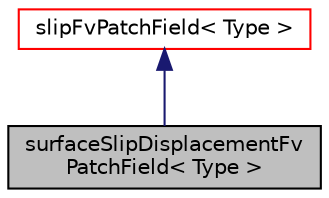 digraph "surfaceSlipDisplacementFvPatchField&lt; Type &gt;"
{
  bgcolor="transparent";
  edge [fontname="Helvetica",fontsize="10",labelfontname="Helvetica",labelfontsize="10"];
  node [fontname="Helvetica",fontsize="10",shape=record];
  Node1 [label="surfaceSlipDisplacementFv\lPatchField\< Type \>",height=0.2,width=0.4,color="black", fillcolor="grey75", style="filled", fontcolor="black"];
  Node2 -> Node1 [dir="back",color="midnightblue",fontsize="10",style="solid",fontname="Helvetica"];
  Node2 [label="slipFvPatchField\< Type \>",height=0.2,width=0.4,color="red",URL="$a02338.html",tooltip="This boundary condition provides a slip constraint. "];
}
